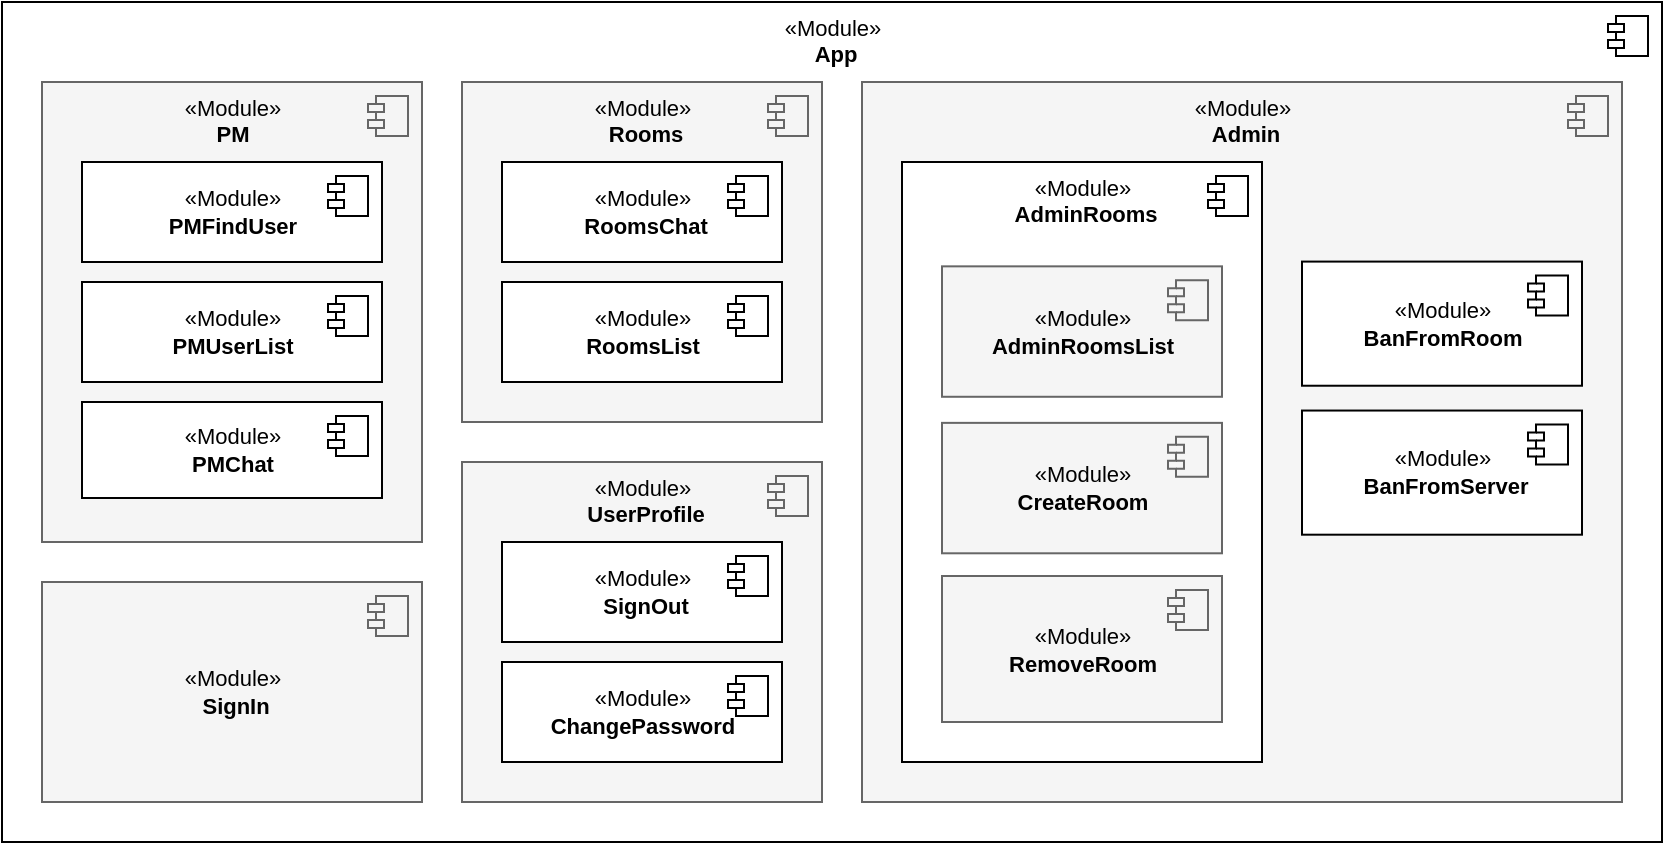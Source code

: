 <mxfile version="10.6.7" type="device"><diagram id="6c8c005a-6c70-a54f-645d-eeee31d2ce89" name="Strona-1"><mxGraphModel dx="1993" dy="506" grid="1" gridSize="10" guides="1" tooltips="1" connect="1" arrows="1" fold="1" page="1" pageScale="1" pageWidth="1169" pageHeight="827" background="#ffffff" math="0" shadow="0"><root><mxCell id="0"/><mxCell id="1" parent="0"/><mxCell id="2" value="«Module»&lt;br&gt;&lt;b&gt;&amp;nbsp;App&lt;/b&gt;" style="html=1;fontSize=11;align=center;verticalAlign=top;" parent="1" vertex="1"><mxGeometry x="-50" y="180" width="830" height="420" as="geometry"/></mxCell><mxCell id="3" value="" style="shape=component;jettyWidth=8;jettyHeight=4;" parent="2" vertex="1"><mxGeometry x="1" width="20" height="20" relative="1" as="geometry"><mxPoint x="-27" y="7" as="offset"/></mxGeometry></mxCell><mxCell id="49" value="«Module»&lt;br&gt;&lt;b&gt;&amp;nbsp;UserProfile&lt;/b&gt;" style="html=1;fontSize=11;align=center;verticalAlign=top;fillColor=#f5f5f5;strokeColor=#666666;" parent="2" vertex="1"><mxGeometry x="230" y="230" width="180" height="170" as="geometry"/></mxCell><mxCell id="50" value="" style="shape=component;jettyWidth=8;jettyHeight=4;fillColor=#f5f5f5;strokeColor=#666666;" parent="49" vertex="1"><mxGeometry x="1" width="20" height="20" relative="1" as="geometry"><mxPoint x="-27" y="7" as="offset"/></mxGeometry></mxCell><mxCell id="51" value="«Module»&lt;br&gt;&lt;b&gt;&amp;nbsp;SignOut&lt;/b&gt;" style="html=1;fontSize=11;align=center;" parent="49" vertex="1"><mxGeometry x="20" y="40" width="140" height="50" as="geometry"/></mxCell><mxCell id="52" value="" style="shape=component;jettyWidth=8;jettyHeight=4;" parent="51" vertex="1"><mxGeometry x="1" width="20" height="20" relative="1" as="geometry"><mxPoint x="-27" y="7" as="offset"/></mxGeometry></mxCell><mxCell id="53" value="«Module»&lt;br&gt;&lt;b&gt;ChangePassword&lt;/b&gt;" style="html=1;fontSize=11;align=center;" parent="49" vertex="1"><mxGeometry x="20" y="100" width="140" height="50" as="geometry"/></mxCell><mxCell id="54" value="" style="shape=component;jettyWidth=8;jettyHeight=4;" parent="53" vertex="1"><mxGeometry x="1" width="20" height="20" relative="1" as="geometry"><mxPoint x="-27" y="7" as="offset"/></mxGeometry></mxCell><mxCell id="8" value="«Module»&lt;br&gt;&lt;b&gt;&amp;nbsp;SignIn&lt;/b&gt;" style="html=1;fontSize=11;align=center;fillColor=#f5f5f5;strokeColor=#666666;" parent="2" vertex="1"><mxGeometry x="20" y="290" width="190" height="110" as="geometry"/></mxCell><mxCell id="9" value="" style="shape=component;jettyWidth=8;jettyHeight=4;fillColor=#f5f5f5;strokeColor=#666666;" parent="8" vertex="1"><mxGeometry x="1" width="20" height="20" relative="1" as="geometry"><mxPoint x="-27" y="7" as="offset"/></mxGeometry></mxCell><mxCell id="6" value="«Module»&lt;br&gt;&lt;b&gt;&amp;nbsp;Rooms&lt;/b&gt;" style="html=1;fontSize=11;align=center;verticalAlign=top;fillColor=#f5f5f5;strokeColor=#666666;" parent="1" vertex="1"><mxGeometry x="180" y="220" width="180" height="170" as="geometry"/></mxCell><mxCell id="7" value="" style="shape=component;jettyWidth=8;jettyHeight=4;fillColor=#f5f5f5;strokeColor=#666666;" parent="6" vertex="1"><mxGeometry x="1" width="20" height="20" relative="1" as="geometry"><mxPoint x="-27" y="7" as="offset"/></mxGeometry></mxCell><mxCell id="10" value="«Module»&lt;br&gt;&lt;b&gt;&amp;nbsp;RoomsChat&lt;/b&gt;" style="html=1;fontSize=11;align=center;" parent="6" vertex="1"><mxGeometry x="20" y="40" width="140" height="50" as="geometry"/></mxCell><mxCell id="11" value="" style="shape=component;jettyWidth=8;jettyHeight=4;" parent="10" vertex="1"><mxGeometry x="1" width="20" height="20" relative="1" as="geometry"><mxPoint x="-27" y="7" as="offset"/></mxGeometry></mxCell><mxCell id="12" value="«Module»&lt;br&gt;&lt;b&gt;RoomsList&lt;/b&gt;" style="html=1;fontSize=11;align=center;" parent="6" vertex="1"><mxGeometry x="20" y="100" width="140" height="50" as="geometry"/></mxCell><mxCell id="13" value="" style="shape=component;jettyWidth=8;jettyHeight=4;" parent="12" vertex="1"><mxGeometry x="1" width="20" height="20" relative="1" as="geometry"><mxPoint x="-27" y="7" as="offset"/></mxGeometry></mxCell><mxCell id="14" value="«Module»&lt;br&gt;&lt;b&gt;PM&lt;/b&gt;" style="html=1;fontSize=11;align=center;verticalAlign=top;fillColor=#f5f5f5;strokeColor=#666666;" parent="1" vertex="1"><mxGeometry x="-30" y="220" width="190" height="230" as="geometry"/></mxCell><mxCell id="15" value="" style="shape=component;jettyWidth=8;jettyHeight=4;fillColor=#f5f5f5;strokeColor=#666666;" parent="14" vertex="1"><mxGeometry x="1" width="20" height="20" relative="1" as="geometry"><mxPoint x="-27" y="7" as="offset"/></mxGeometry></mxCell><mxCell id="18" value="«Module»&lt;br&gt;&lt;b&gt;PMFindUser&lt;/b&gt;" style="html=1;fontSize=11;align=center;" parent="14" vertex="1"><mxGeometry x="20" y="40" width="150" height="50" as="geometry"/></mxCell><mxCell id="19" value="" style="shape=component;jettyWidth=8;jettyHeight=4;" parent="18" vertex="1"><mxGeometry x="1" width="20" height="20" relative="1" as="geometry"><mxPoint x="-27" y="7" as="offset"/></mxGeometry></mxCell><mxCell id="16" value="«Module»&lt;br&gt;&lt;b&gt;PMUserList&lt;/b&gt;" style="html=1;fontSize=11;align=center;" parent="14" vertex="1"><mxGeometry x="20" y="100" width="150" height="50" as="geometry"/></mxCell><mxCell id="17" value="" style="shape=component;jettyWidth=8;jettyHeight=4;" parent="16" vertex="1"><mxGeometry x="1" width="20" height="20" relative="1" as="geometry"><mxPoint x="-27" y="7" as="offset"/></mxGeometry></mxCell><mxCell id="20" value="«Module»&lt;br&gt;&lt;b&gt;PMChat&lt;/b&gt;" style="html=1;fontSize=11;align=center;" parent="14" vertex="1"><mxGeometry x="20" y="160" width="150" height="48" as="geometry"/></mxCell><mxCell id="21" value="" style="shape=component;jettyWidth=8;jettyHeight=4;" parent="20" vertex="1"><mxGeometry x="1" width="20" height="20" relative="1" as="geometry"><mxPoint x="-27" y="7" as="offset"/></mxGeometry></mxCell><mxCell id="26" value="«Module»&lt;br&gt;&lt;b&gt;&amp;nbsp;Admin&lt;/b&gt;" style="html=1;fontSize=11;align=center;verticalAlign=top;fillColor=#f5f5f5;strokeColor=#666666;" parent="1" vertex="1"><mxGeometry x="380" y="220" width="380" height="360" as="geometry"/></mxCell><mxCell id="27" value="" style="shape=component;jettyWidth=8;jettyHeight=4;fillColor=#f5f5f5;strokeColor=#666666;" parent="26" vertex="1"><mxGeometry x="1" width="20" height="20" relative="1" as="geometry"><mxPoint x="-27" y="7" as="offset"/></mxGeometry></mxCell><mxCell id="28" value="«Module»&lt;br&gt;&lt;b&gt;BanFromRoom&lt;/b&gt;" style="html=1;fontSize=11;align=center;" parent="26" vertex="1"><mxGeometry x="220" y="89.793" width="140" height="62.069" as="geometry"/></mxCell><mxCell id="29" value="" style="shape=component;jettyWidth=8;jettyHeight=4;" parent="28" vertex="1"><mxGeometry x="1" width="20" height="20" relative="1" as="geometry"><mxPoint x="-27" y="7" as="offset"/></mxGeometry></mxCell><mxCell id="30" value="«Module»&lt;br&gt;&lt;b&gt;&amp;nbsp;BanFromServer&lt;/b&gt;" style="html=1;fontSize=11;align=center;" parent="26" vertex="1"><mxGeometry x="220" y="164.276" width="140" height="62.069" as="geometry"/></mxCell><mxCell id="31" value="" style="shape=component;jettyWidth=8;jettyHeight=4;" parent="30" vertex="1"><mxGeometry x="1" width="20" height="20" relative="1" as="geometry"><mxPoint x="-27" y="7" as="offset"/></mxGeometry></mxCell><mxCell id="35" value="«Module»&lt;br&gt;&lt;b&gt;&amp;nbsp;AdminRooms&lt;/b&gt;" style="html=1;fontSize=11;align=center;verticalAlign=top;" parent="26" vertex="1"><mxGeometry x="20" y="40" width="180" height="300" as="geometry"/></mxCell><mxCell id="36" value="" style="shape=component;jettyWidth=8;jettyHeight=4;" parent="35" vertex="1"><mxGeometry x="1" width="20" height="20" relative="1" as="geometry"><mxPoint x="-27" y="7" as="offset"/></mxGeometry></mxCell><mxCell id="32" value="«Module»&lt;br&gt;&lt;b&gt;AdminRoomsList&lt;/b&gt;" style="html=1;fontSize=11;align=center;fillColor=#f5f5f5;strokeColor=#666666;" parent="35" vertex="1"><mxGeometry x="20" y="52.174" width="140" height="65.217" as="geometry"/></mxCell><mxCell id="33" value="" style="shape=component;jettyWidth=8;jettyHeight=4;fillColor=#f5f5f5;strokeColor=#666666;" parent="32" vertex="1"><mxGeometry x="1" width="20" height="20" relative="1" as="geometry"><mxPoint x="-27" y="7" as="offset"/></mxGeometry></mxCell><mxCell id="37" value="«Module»&lt;br&gt;&lt;b&gt;CreateRoom&lt;/b&gt;" style="html=1;fontSize=11;align=center;fillColor=#f5f5f5;strokeColor=#666666;" parent="35" vertex="1"><mxGeometry x="20" y="130.435" width="140" height="65.217" as="geometry"/></mxCell><mxCell id="38" value="" style="shape=component;jettyWidth=8;jettyHeight=4;fillColor=#f5f5f5;strokeColor=#666666;" parent="37" vertex="1"><mxGeometry x="1" width="20" height="20" relative="1" as="geometry"><mxPoint x="-27" y="7" as="offset"/></mxGeometry></mxCell><mxCell id="39" value="«Module»&lt;br&gt;&lt;b&gt;RemoveRoom&lt;/b&gt;" style="html=1;fontSize=11;align=center;fillColor=#f5f5f5;strokeColor=#666666;" parent="35" vertex="1"><mxGeometry x="20" y="207" width="140" height="73" as="geometry"/></mxCell><mxCell id="40" value="" style="shape=component;jettyWidth=8;jettyHeight=4;fillColor=#f5f5f5;strokeColor=#666666;" parent="39" vertex="1"><mxGeometry x="1" width="20" height="20" relative="1" as="geometry"><mxPoint x="-27" y="7" as="offset"/></mxGeometry></mxCell></root></mxGraphModel></diagram></mxfile>